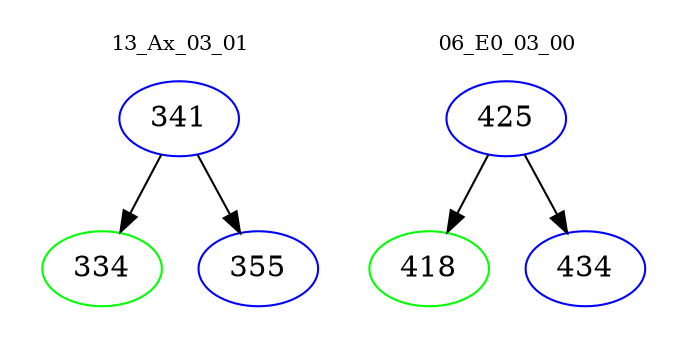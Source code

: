 digraph{
subgraph cluster_0 {
color = white
label = "13_Ax_03_01";
fontsize=10;
T0_341 [label="341", color="blue"]
T0_341 -> T0_334 [color="black"]
T0_334 [label="334", color="green"]
T0_341 -> T0_355 [color="black"]
T0_355 [label="355", color="blue"]
}
subgraph cluster_1 {
color = white
label = "06_E0_03_00";
fontsize=10;
T1_425 [label="425", color="blue"]
T1_425 -> T1_418 [color="black"]
T1_418 [label="418", color="green"]
T1_425 -> T1_434 [color="black"]
T1_434 [label="434", color="blue"]
}
}
